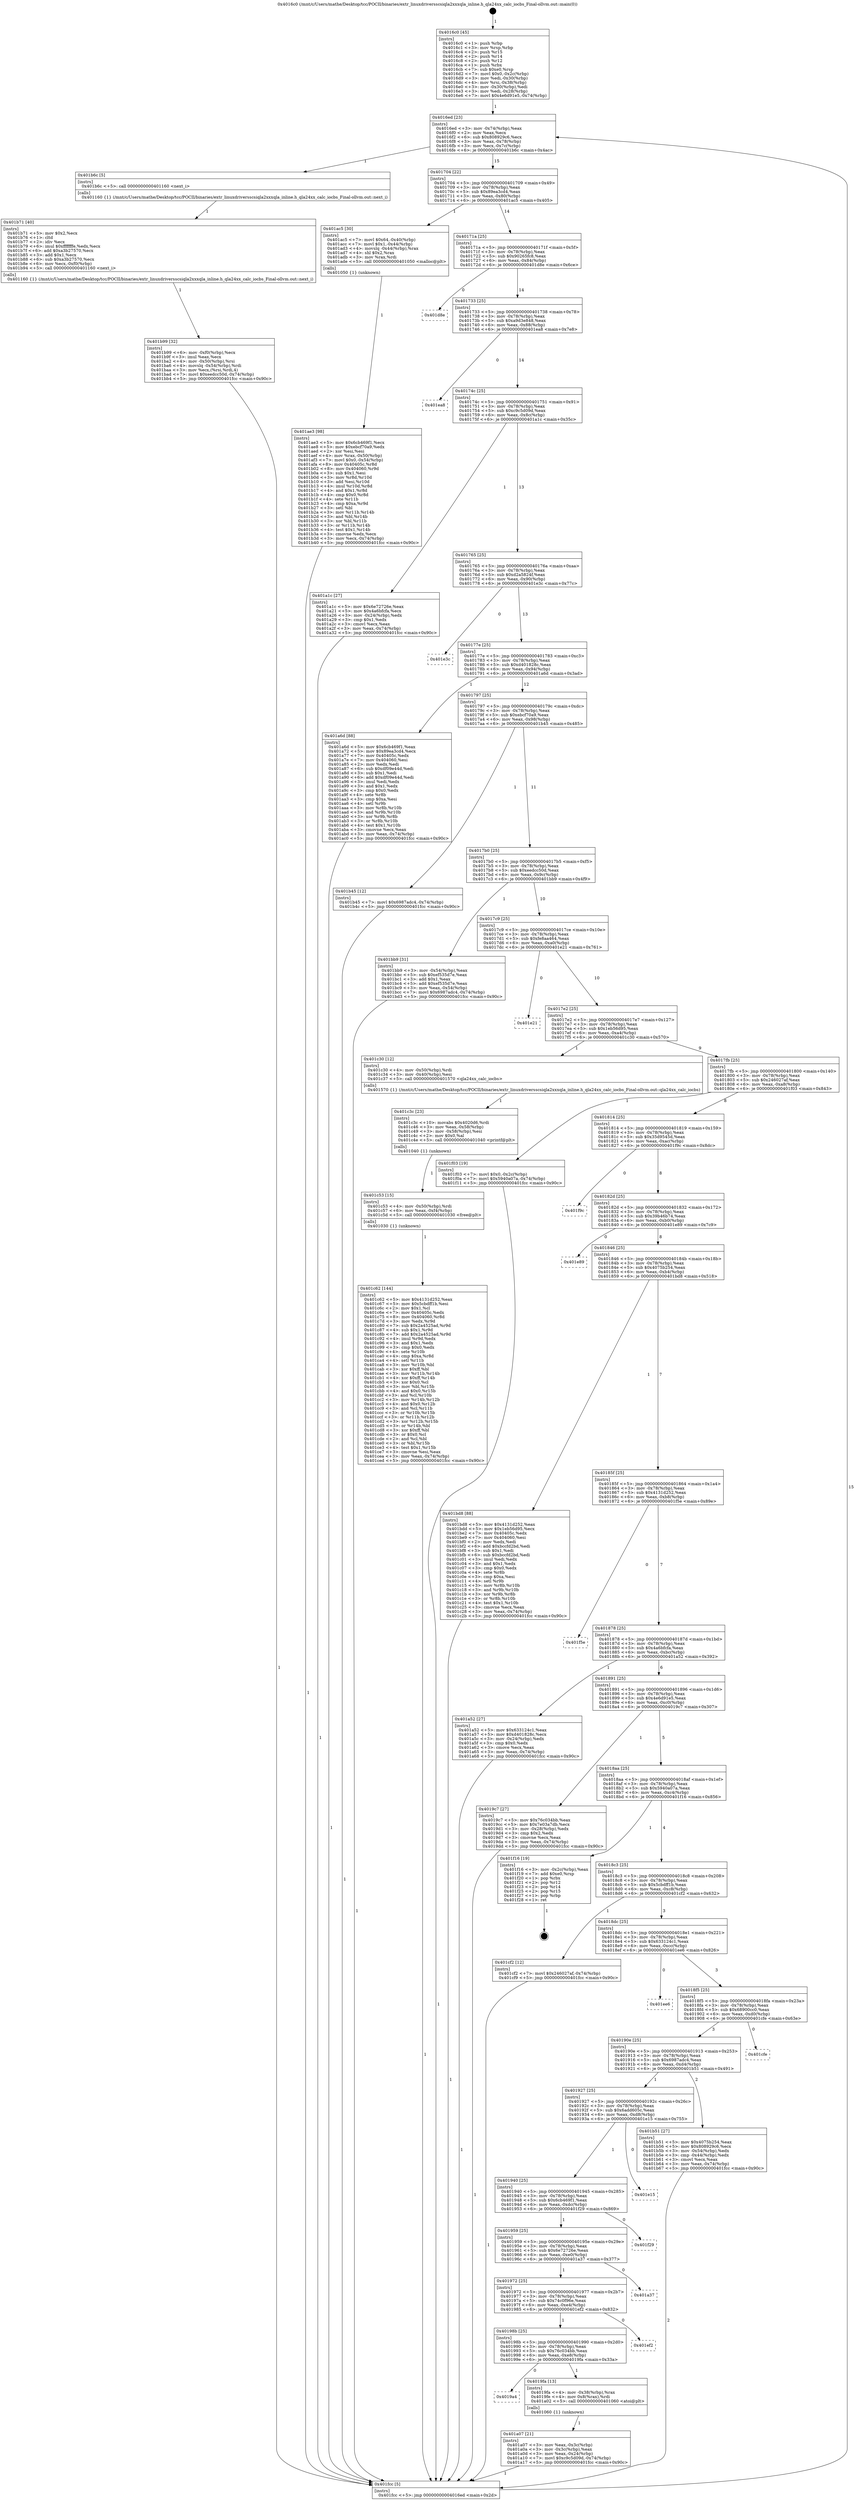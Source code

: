 digraph "0x4016c0" {
  label = "0x4016c0 (/mnt/c/Users/mathe/Desktop/tcc/POCII/binaries/extr_linuxdriversscsiqla2xxxqla_inline.h_qla24xx_calc_iocbs_Final-ollvm.out::main(0))"
  labelloc = "t"
  node[shape=record]

  Entry [label="",width=0.3,height=0.3,shape=circle,fillcolor=black,style=filled]
  "0x4016ed" [label="{
     0x4016ed [23]\l
     | [instrs]\l
     &nbsp;&nbsp;0x4016ed \<+3\>: mov -0x74(%rbp),%eax\l
     &nbsp;&nbsp;0x4016f0 \<+2\>: mov %eax,%ecx\l
     &nbsp;&nbsp;0x4016f2 \<+6\>: sub $0x808929c6,%ecx\l
     &nbsp;&nbsp;0x4016f8 \<+3\>: mov %eax,-0x78(%rbp)\l
     &nbsp;&nbsp;0x4016fb \<+3\>: mov %ecx,-0x7c(%rbp)\l
     &nbsp;&nbsp;0x4016fe \<+6\>: je 0000000000401b6c \<main+0x4ac\>\l
  }"]
  "0x401b6c" [label="{
     0x401b6c [5]\l
     | [instrs]\l
     &nbsp;&nbsp;0x401b6c \<+5\>: call 0000000000401160 \<next_i\>\l
     | [calls]\l
     &nbsp;&nbsp;0x401160 \{1\} (/mnt/c/Users/mathe/Desktop/tcc/POCII/binaries/extr_linuxdriversscsiqla2xxxqla_inline.h_qla24xx_calc_iocbs_Final-ollvm.out::next_i)\l
  }"]
  "0x401704" [label="{
     0x401704 [22]\l
     | [instrs]\l
     &nbsp;&nbsp;0x401704 \<+5\>: jmp 0000000000401709 \<main+0x49\>\l
     &nbsp;&nbsp;0x401709 \<+3\>: mov -0x78(%rbp),%eax\l
     &nbsp;&nbsp;0x40170c \<+5\>: sub $0x89ea3cd4,%eax\l
     &nbsp;&nbsp;0x401711 \<+3\>: mov %eax,-0x80(%rbp)\l
     &nbsp;&nbsp;0x401714 \<+6\>: je 0000000000401ac5 \<main+0x405\>\l
  }"]
  Exit [label="",width=0.3,height=0.3,shape=circle,fillcolor=black,style=filled,peripheries=2]
  "0x401ac5" [label="{
     0x401ac5 [30]\l
     | [instrs]\l
     &nbsp;&nbsp;0x401ac5 \<+7\>: movl $0x64,-0x40(%rbp)\l
     &nbsp;&nbsp;0x401acc \<+7\>: movl $0x1,-0x44(%rbp)\l
     &nbsp;&nbsp;0x401ad3 \<+4\>: movslq -0x44(%rbp),%rax\l
     &nbsp;&nbsp;0x401ad7 \<+4\>: shl $0x2,%rax\l
     &nbsp;&nbsp;0x401adb \<+3\>: mov %rax,%rdi\l
     &nbsp;&nbsp;0x401ade \<+5\>: call 0000000000401050 \<malloc@plt\>\l
     | [calls]\l
     &nbsp;&nbsp;0x401050 \{1\} (unknown)\l
  }"]
  "0x40171a" [label="{
     0x40171a [25]\l
     | [instrs]\l
     &nbsp;&nbsp;0x40171a \<+5\>: jmp 000000000040171f \<main+0x5f\>\l
     &nbsp;&nbsp;0x40171f \<+3\>: mov -0x78(%rbp),%eax\l
     &nbsp;&nbsp;0x401722 \<+5\>: sub $0x90265fc8,%eax\l
     &nbsp;&nbsp;0x401727 \<+6\>: mov %eax,-0x84(%rbp)\l
     &nbsp;&nbsp;0x40172d \<+6\>: je 0000000000401d8e \<main+0x6ce\>\l
  }"]
  "0x401c62" [label="{
     0x401c62 [144]\l
     | [instrs]\l
     &nbsp;&nbsp;0x401c62 \<+5\>: mov $0x4131d252,%eax\l
     &nbsp;&nbsp;0x401c67 \<+5\>: mov $0x5cbdff1b,%esi\l
     &nbsp;&nbsp;0x401c6c \<+2\>: mov $0x1,%cl\l
     &nbsp;&nbsp;0x401c6e \<+7\>: mov 0x40405c,%edx\l
     &nbsp;&nbsp;0x401c75 \<+8\>: mov 0x404060,%r8d\l
     &nbsp;&nbsp;0x401c7d \<+3\>: mov %edx,%r9d\l
     &nbsp;&nbsp;0x401c80 \<+7\>: sub $0x2a4525ad,%r9d\l
     &nbsp;&nbsp;0x401c87 \<+4\>: sub $0x1,%r9d\l
     &nbsp;&nbsp;0x401c8b \<+7\>: add $0x2a4525ad,%r9d\l
     &nbsp;&nbsp;0x401c92 \<+4\>: imul %r9d,%edx\l
     &nbsp;&nbsp;0x401c96 \<+3\>: and $0x1,%edx\l
     &nbsp;&nbsp;0x401c99 \<+3\>: cmp $0x0,%edx\l
     &nbsp;&nbsp;0x401c9c \<+4\>: sete %r10b\l
     &nbsp;&nbsp;0x401ca0 \<+4\>: cmp $0xa,%r8d\l
     &nbsp;&nbsp;0x401ca4 \<+4\>: setl %r11b\l
     &nbsp;&nbsp;0x401ca8 \<+3\>: mov %r10b,%bl\l
     &nbsp;&nbsp;0x401cab \<+3\>: xor $0xff,%bl\l
     &nbsp;&nbsp;0x401cae \<+3\>: mov %r11b,%r14b\l
     &nbsp;&nbsp;0x401cb1 \<+4\>: xor $0xff,%r14b\l
     &nbsp;&nbsp;0x401cb5 \<+3\>: xor $0x0,%cl\l
     &nbsp;&nbsp;0x401cb8 \<+3\>: mov %bl,%r15b\l
     &nbsp;&nbsp;0x401cbb \<+4\>: and $0x0,%r15b\l
     &nbsp;&nbsp;0x401cbf \<+3\>: and %cl,%r10b\l
     &nbsp;&nbsp;0x401cc2 \<+3\>: mov %r14b,%r12b\l
     &nbsp;&nbsp;0x401cc5 \<+4\>: and $0x0,%r12b\l
     &nbsp;&nbsp;0x401cc9 \<+3\>: and %cl,%r11b\l
     &nbsp;&nbsp;0x401ccc \<+3\>: or %r10b,%r15b\l
     &nbsp;&nbsp;0x401ccf \<+3\>: or %r11b,%r12b\l
     &nbsp;&nbsp;0x401cd2 \<+3\>: xor %r12b,%r15b\l
     &nbsp;&nbsp;0x401cd5 \<+3\>: or %r14b,%bl\l
     &nbsp;&nbsp;0x401cd8 \<+3\>: xor $0xff,%bl\l
     &nbsp;&nbsp;0x401cdb \<+3\>: or $0x0,%cl\l
     &nbsp;&nbsp;0x401cde \<+2\>: and %cl,%bl\l
     &nbsp;&nbsp;0x401ce0 \<+3\>: or %bl,%r15b\l
     &nbsp;&nbsp;0x401ce3 \<+4\>: test $0x1,%r15b\l
     &nbsp;&nbsp;0x401ce7 \<+3\>: cmovne %esi,%eax\l
     &nbsp;&nbsp;0x401cea \<+3\>: mov %eax,-0x74(%rbp)\l
     &nbsp;&nbsp;0x401ced \<+5\>: jmp 0000000000401fcc \<main+0x90c\>\l
  }"]
  "0x401d8e" [label="{
     0x401d8e\l
  }", style=dashed]
  "0x401733" [label="{
     0x401733 [25]\l
     | [instrs]\l
     &nbsp;&nbsp;0x401733 \<+5\>: jmp 0000000000401738 \<main+0x78\>\l
     &nbsp;&nbsp;0x401738 \<+3\>: mov -0x78(%rbp),%eax\l
     &nbsp;&nbsp;0x40173b \<+5\>: sub $0xa9d3e848,%eax\l
     &nbsp;&nbsp;0x401740 \<+6\>: mov %eax,-0x88(%rbp)\l
     &nbsp;&nbsp;0x401746 \<+6\>: je 0000000000401ea8 \<main+0x7e8\>\l
  }"]
  "0x401c53" [label="{
     0x401c53 [15]\l
     | [instrs]\l
     &nbsp;&nbsp;0x401c53 \<+4\>: mov -0x50(%rbp),%rdi\l
     &nbsp;&nbsp;0x401c57 \<+6\>: mov %eax,-0xf4(%rbp)\l
     &nbsp;&nbsp;0x401c5d \<+5\>: call 0000000000401030 \<free@plt\>\l
     | [calls]\l
     &nbsp;&nbsp;0x401030 \{1\} (unknown)\l
  }"]
  "0x401ea8" [label="{
     0x401ea8\l
  }", style=dashed]
  "0x40174c" [label="{
     0x40174c [25]\l
     | [instrs]\l
     &nbsp;&nbsp;0x40174c \<+5\>: jmp 0000000000401751 \<main+0x91\>\l
     &nbsp;&nbsp;0x401751 \<+3\>: mov -0x78(%rbp),%eax\l
     &nbsp;&nbsp;0x401754 \<+5\>: sub $0xc9c5d09d,%eax\l
     &nbsp;&nbsp;0x401759 \<+6\>: mov %eax,-0x8c(%rbp)\l
     &nbsp;&nbsp;0x40175f \<+6\>: je 0000000000401a1c \<main+0x35c\>\l
  }"]
  "0x401c3c" [label="{
     0x401c3c [23]\l
     | [instrs]\l
     &nbsp;&nbsp;0x401c3c \<+10\>: movabs $0x4020d6,%rdi\l
     &nbsp;&nbsp;0x401c46 \<+3\>: mov %eax,-0x58(%rbp)\l
     &nbsp;&nbsp;0x401c49 \<+3\>: mov -0x58(%rbp),%esi\l
     &nbsp;&nbsp;0x401c4c \<+2\>: mov $0x0,%al\l
     &nbsp;&nbsp;0x401c4e \<+5\>: call 0000000000401040 \<printf@plt\>\l
     | [calls]\l
     &nbsp;&nbsp;0x401040 \{1\} (unknown)\l
  }"]
  "0x401a1c" [label="{
     0x401a1c [27]\l
     | [instrs]\l
     &nbsp;&nbsp;0x401a1c \<+5\>: mov $0x6e72726e,%eax\l
     &nbsp;&nbsp;0x401a21 \<+5\>: mov $0x4a6bfcfa,%ecx\l
     &nbsp;&nbsp;0x401a26 \<+3\>: mov -0x24(%rbp),%edx\l
     &nbsp;&nbsp;0x401a29 \<+3\>: cmp $0x1,%edx\l
     &nbsp;&nbsp;0x401a2c \<+3\>: cmovl %ecx,%eax\l
     &nbsp;&nbsp;0x401a2f \<+3\>: mov %eax,-0x74(%rbp)\l
     &nbsp;&nbsp;0x401a32 \<+5\>: jmp 0000000000401fcc \<main+0x90c\>\l
  }"]
  "0x401765" [label="{
     0x401765 [25]\l
     | [instrs]\l
     &nbsp;&nbsp;0x401765 \<+5\>: jmp 000000000040176a \<main+0xaa\>\l
     &nbsp;&nbsp;0x40176a \<+3\>: mov -0x78(%rbp),%eax\l
     &nbsp;&nbsp;0x40176d \<+5\>: sub $0xd2a5824f,%eax\l
     &nbsp;&nbsp;0x401772 \<+6\>: mov %eax,-0x90(%rbp)\l
     &nbsp;&nbsp;0x401778 \<+6\>: je 0000000000401e3c \<main+0x77c\>\l
  }"]
  "0x401b99" [label="{
     0x401b99 [32]\l
     | [instrs]\l
     &nbsp;&nbsp;0x401b99 \<+6\>: mov -0xf0(%rbp),%ecx\l
     &nbsp;&nbsp;0x401b9f \<+3\>: imul %eax,%ecx\l
     &nbsp;&nbsp;0x401ba2 \<+4\>: mov -0x50(%rbp),%rsi\l
     &nbsp;&nbsp;0x401ba6 \<+4\>: movslq -0x54(%rbp),%rdi\l
     &nbsp;&nbsp;0x401baa \<+3\>: mov %ecx,(%rsi,%rdi,4)\l
     &nbsp;&nbsp;0x401bad \<+7\>: movl $0xeedcc50d,-0x74(%rbp)\l
     &nbsp;&nbsp;0x401bb4 \<+5\>: jmp 0000000000401fcc \<main+0x90c\>\l
  }"]
  "0x401e3c" [label="{
     0x401e3c\l
  }", style=dashed]
  "0x40177e" [label="{
     0x40177e [25]\l
     | [instrs]\l
     &nbsp;&nbsp;0x40177e \<+5\>: jmp 0000000000401783 \<main+0xc3\>\l
     &nbsp;&nbsp;0x401783 \<+3\>: mov -0x78(%rbp),%eax\l
     &nbsp;&nbsp;0x401786 \<+5\>: sub $0xd401828c,%eax\l
     &nbsp;&nbsp;0x40178b \<+6\>: mov %eax,-0x94(%rbp)\l
     &nbsp;&nbsp;0x401791 \<+6\>: je 0000000000401a6d \<main+0x3ad\>\l
  }"]
  "0x401b71" [label="{
     0x401b71 [40]\l
     | [instrs]\l
     &nbsp;&nbsp;0x401b71 \<+5\>: mov $0x2,%ecx\l
     &nbsp;&nbsp;0x401b76 \<+1\>: cltd\l
     &nbsp;&nbsp;0x401b77 \<+2\>: idiv %ecx\l
     &nbsp;&nbsp;0x401b79 \<+6\>: imul $0xfffffffe,%edx,%ecx\l
     &nbsp;&nbsp;0x401b7f \<+6\>: add $0xa3b27570,%ecx\l
     &nbsp;&nbsp;0x401b85 \<+3\>: add $0x1,%ecx\l
     &nbsp;&nbsp;0x401b88 \<+6\>: sub $0xa3b27570,%ecx\l
     &nbsp;&nbsp;0x401b8e \<+6\>: mov %ecx,-0xf0(%rbp)\l
     &nbsp;&nbsp;0x401b94 \<+5\>: call 0000000000401160 \<next_i\>\l
     | [calls]\l
     &nbsp;&nbsp;0x401160 \{1\} (/mnt/c/Users/mathe/Desktop/tcc/POCII/binaries/extr_linuxdriversscsiqla2xxxqla_inline.h_qla24xx_calc_iocbs_Final-ollvm.out::next_i)\l
  }"]
  "0x401a6d" [label="{
     0x401a6d [88]\l
     | [instrs]\l
     &nbsp;&nbsp;0x401a6d \<+5\>: mov $0x6cb469f1,%eax\l
     &nbsp;&nbsp;0x401a72 \<+5\>: mov $0x89ea3cd4,%ecx\l
     &nbsp;&nbsp;0x401a77 \<+7\>: mov 0x40405c,%edx\l
     &nbsp;&nbsp;0x401a7e \<+7\>: mov 0x404060,%esi\l
     &nbsp;&nbsp;0x401a85 \<+2\>: mov %edx,%edi\l
     &nbsp;&nbsp;0x401a87 \<+6\>: sub $0xdf09e44d,%edi\l
     &nbsp;&nbsp;0x401a8d \<+3\>: sub $0x1,%edi\l
     &nbsp;&nbsp;0x401a90 \<+6\>: add $0xdf09e44d,%edi\l
     &nbsp;&nbsp;0x401a96 \<+3\>: imul %edi,%edx\l
     &nbsp;&nbsp;0x401a99 \<+3\>: and $0x1,%edx\l
     &nbsp;&nbsp;0x401a9c \<+3\>: cmp $0x0,%edx\l
     &nbsp;&nbsp;0x401a9f \<+4\>: sete %r8b\l
     &nbsp;&nbsp;0x401aa3 \<+3\>: cmp $0xa,%esi\l
     &nbsp;&nbsp;0x401aa6 \<+4\>: setl %r9b\l
     &nbsp;&nbsp;0x401aaa \<+3\>: mov %r8b,%r10b\l
     &nbsp;&nbsp;0x401aad \<+3\>: and %r9b,%r10b\l
     &nbsp;&nbsp;0x401ab0 \<+3\>: xor %r9b,%r8b\l
     &nbsp;&nbsp;0x401ab3 \<+3\>: or %r8b,%r10b\l
     &nbsp;&nbsp;0x401ab6 \<+4\>: test $0x1,%r10b\l
     &nbsp;&nbsp;0x401aba \<+3\>: cmovne %ecx,%eax\l
     &nbsp;&nbsp;0x401abd \<+3\>: mov %eax,-0x74(%rbp)\l
     &nbsp;&nbsp;0x401ac0 \<+5\>: jmp 0000000000401fcc \<main+0x90c\>\l
  }"]
  "0x401797" [label="{
     0x401797 [25]\l
     | [instrs]\l
     &nbsp;&nbsp;0x401797 \<+5\>: jmp 000000000040179c \<main+0xdc\>\l
     &nbsp;&nbsp;0x40179c \<+3\>: mov -0x78(%rbp),%eax\l
     &nbsp;&nbsp;0x40179f \<+5\>: sub $0xebcf70a9,%eax\l
     &nbsp;&nbsp;0x4017a4 \<+6\>: mov %eax,-0x98(%rbp)\l
     &nbsp;&nbsp;0x4017aa \<+6\>: je 0000000000401b45 \<main+0x485\>\l
  }"]
  "0x401ae3" [label="{
     0x401ae3 [98]\l
     | [instrs]\l
     &nbsp;&nbsp;0x401ae3 \<+5\>: mov $0x6cb469f1,%ecx\l
     &nbsp;&nbsp;0x401ae8 \<+5\>: mov $0xebcf70a9,%edx\l
     &nbsp;&nbsp;0x401aed \<+2\>: xor %esi,%esi\l
     &nbsp;&nbsp;0x401aef \<+4\>: mov %rax,-0x50(%rbp)\l
     &nbsp;&nbsp;0x401af3 \<+7\>: movl $0x0,-0x54(%rbp)\l
     &nbsp;&nbsp;0x401afa \<+8\>: mov 0x40405c,%r8d\l
     &nbsp;&nbsp;0x401b02 \<+8\>: mov 0x404060,%r9d\l
     &nbsp;&nbsp;0x401b0a \<+3\>: sub $0x1,%esi\l
     &nbsp;&nbsp;0x401b0d \<+3\>: mov %r8d,%r10d\l
     &nbsp;&nbsp;0x401b10 \<+3\>: add %esi,%r10d\l
     &nbsp;&nbsp;0x401b13 \<+4\>: imul %r10d,%r8d\l
     &nbsp;&nbsp;0x401b17 \<+4\>: and $0x1,%r8d\l
     &nbsp;&nbsp;0x401b1b \<+4\>: cmp $0x0,%r8d\l
     &nbsp;&nbsp;0x401b1f \<+4\>: sete %r11b\l
     &nbsp;&nbsp;0x401b23 \<+4\>: cmp $0xa,%r9d\l
     &nbsp;&nbsp;0x401b27 \<+3\>: setl %bl\l
     &nbsp;&nbsp;0x401b2a \<+3\>: mov %r11b,%r14b\l
     &nbsp;&nbsp;0x401b2d \<+3\>: and %bl,%r14b\l
     &nbsp;&nbsp;0x401b30 \<+3\>: xor %bl,%r11b\l
     &nbsp;&nbsp;0x401b33 \<+3\>: or %r11b,%r14b\l
     &nbsp;&nbsp;0x401b36 \<+4\>: test $0x1,%r14b\l
     &nbsp;&nbsp;0x401b3a \<+3\>: cmovne %edx,%ecx\l
     &nbsp;&nbsp;0x401b3d \<+3\>: mov %ecx,-0x74(%rbp)\l
     &nbsp;&nbsp;0x401b40 \<+5\>: jmp 0000000000401fcc \<main+0x90c\>\l
  }"]
  "0x401b45" [label="{
     0x401b45 [12]\l
     | [instrs]\l
     &nbsp;&nbsp;0x401b45 \<+7\>: movl $0x6987adc4,-0x74(%rbp)\l
     &nbsp;&nbsp;0x401b4c \<+5\>: jmp 0000000000401fcc \<main+0x90c\>\l
  }"]
  "0x4017b0" [label="{
     0x4017b0 [25]\l
     | [instrs]\l
     &nbsp;&nbsp;0x4017b0 \<+5\>: jmp 00000000004017b5 \<main+0xf5\>\l
     &nbsp;&nbsp;0x4017b5 \<+3\>: mov -0x78(%rbp),%eax\l
     &nbsp;&nbsp;0x4017b8 \<+5\>: sub $0xeedcc50d,%eax\l
     &nbsp;&nbsp;0x4017bd \<+6\>: mov %eax,-0x9c(%rbp)\l
     &nbsp;&nbsp;0x4017c3 \<+6\>: je 0000000000401bb9 \<main+0x4f9\>\l
  }"]
  "0x401a07" [label="{
     0x401a07 [21]\l
     | [instrs]\l
     &nbsp;&nbsp;0x401a07 \<+3\>: mov %eax,-0x3c(%rbp)\l
     &nbsp;&nbsp;0x401a0a \<+3\>: mov -0x3c(%rbp),%eax\l
     &nbsp;&nbsp;0x401a0d \<+3\>: mov %eax,-0x24(%rbp)\l
     &nbsp;&nbsp;0x401a10 \<+7\>: movl $0xc9c5d09d,-0x74(%rbp)\l
     &nbsp;&nbsp;0x401a17 \<+5\>: jmp 0000000000401fcc \<main+0x90c\>\l
  }"]
  "0x401bb9" [label="{
     0x401bb9 [31]\l
     | [instrs]\l
     &nbsp;&nbsp;0x401bb9 \<+3\>: mov -0x54(%rbp),%eax\l
     &nbsp;&nbsp;0x401bbc \<+5\>: sub $0xef535d7e,%eax\l
     &nbsp;&nbsp;0x401bc1 \<+3\>: add $0x1,%eax\l
     &nbsp;&nbsp;0x401bc4 \<+5\>: add $0xef535d7e,%eax\l
     &nbsp;&nbsp;0x401bc9 \<+3\>: mov %eax,-0x54(%rbp)\l
     &nbsp;&nbsp;0x401bcc \<+7\>: movl $0x6987adc4,-0x74(%rbp)\l
     &nbsp;&nbsp;0x401bd3 \<+5\>: jmp 0000000000401fcc \<main+0x90c\>\l
  }"]
  "0x4017c9" [label="{
     0x4017c9 [25]\l
     | [instrs]\l
     &nbsp;&nbsp;0x4017c9 \<+5\>: jmp 00000000004017ce \<main+0x10e\>\l
     &nbsp;&nbsp;0x4017ce \<+3\>: mov -0x78(%rbp),%eax\l
     &nbsp;&nbsp;0x4017d1 \<+5\>: sub $0xfe8aa464,%eax\l
     &nbsp;&nbsp;0x4017d6 \<+6\>: mov %eax,-0xa0(%rbp)\l
     &nbsp;&nbsp;0x4017dc \<+6\>: je 0000000000401e21 \<main+0x761\>\l
  }"]
  "0x4019a4" [label="{
     0x4019a4\l
  }", style=dashed]
  "0x401e21" [label="{
     0x401e21\l
  }", style=dashed]
  "0x4017e2" [label="{
     0x4017e2 [25]\l
     | [instrs]\l
     &nbsp;&nbsp;0x4017e2 \<+5\>: jmp 00000000004017e7 \<main+0x127\>\l
     &nbsp;&nbsp;0x4017e7 \<+3\>: mov -0x78(%rbp),%eax\l
     &nbsp;&nbsp;0x4017ea \<+5\>: sub $0x1eb56d95,%eax\l
     &nbsp;&nbsp;0x4017ef \<+6\>: mov %eax,-0xa4(%rbp)\l
     &nbsp;&nbsp;0x4017f5 \<+6\>: je 0000000000401c30 \<main+0x570\>\l
  }"]
  "0x4019fa" [label="{
     0x4019fa [13]\l
     | [instrs]\l
     &nbsp;&nbsp;0x4019fa \<+4\>: mov -0x38(%rbp),%rax\l
     &nbsp;&nbsp;0x4019fe \<+4\>: mov 0x8(%rax),%rdi\l
     &nbsp;&nbsp;0x401a02 \<+5\>: call 0000000000401060 \<atoi@plt\>\l
     | [calls]\l
     &nbsp;&nbsp;0x401060 \{1\} (unknown)\l
  }"]
  "0x401c30" [label="{
     0x401c30 [12]\l
     | [instrs]\l
     &nbsp;&nbsp;0x401c30 \<+4\>: mov -0x50(%rbp),%rdi\l
     &nbsp;&nbsp;0x401c34 \<+3\>: mov -0x40(%rbp),%esi\l
     &nbsp;&nbsp;0x401c37 \<+5\>: call 0000000000401570 \<qla24xx_calc_iocbs\>\l
     | [calls]\l
     &nbsp;&nbsp;0x401570 \{1\} (/mnt/c/Users/mathe/Desktop/tcc/POCII/binaries/extr_linuxdriversscsiqla2xxxqla_inline.h_qla24xx_calc_iocbs_Final-ollvm.out::qla24xx_calc_iocbs)\l
  }"]
  "0x4017fb" [label="{
     0x4017fb [25]\l
     | [instrs]\l
     &nbsp;&nbsp;0x4017fb \<+5\>: jmp 0000000000401800 \<main+0x140\>\l
     &nbsp;&nbsp;0x401800 \<+3\>: mov -0x78(%rbp),%eax\l
     &nbsp;&nbsp;0x401803 \<+5\>: sub $0x246027af,%eax\l
     &nbsp;&nbsp;0x401808 \<+6\>: mov %eax,-0xa8(%rbp)\l
     &nbsp;&nbsp;0x40180e \<+6\>: je 0000000000401f03 \<main+0x843\>\l
  }"]
  "0x40198b" [label="{
     0x40198b [25]\l
     | [instrs]\l
     &nbsp;&nbsp;0x40198b \<+5\>: jmp 0000000000401990 \<main+0x2d0\>\l
     &nbsp;&nbsp;0x401990 \<+3\>: mov -0x78(%rbp),%eax\l
     &nbsp;&nbsp;0x401993 \<+5\>: sub $0x76c034bb,%eax\l
     &nbsp;&nbsp;0x401998 \<+6\>: mov %eax,-0xe8(%rbp)\l
     &nbsp;&nbsp;0x40199e \<+6\>: je 00000000004019fa \<main+0x33a\>\l
  }"]
  "0x401f03" [label="{
     0x401f03 [19]\l
     | [instrs]\l
     &nbsp;&nbsp;0x401f03 \<+7\>: movl $0x0,-0x2c(%rbp)\l
     &nbsp;&nbsp;0x401f0a \<+7\>: movl $0x5940a07a,-0x74(%rbp)\l
     &nbsp;&nbsp;0x401f11 \<+5\>: jmp 0000000000401fcc \<main+0x90c\>\l
  }"]
  "0x401814" [label="{
     0x401814 [25]\l
     | [instrs]\l
     &nbsp;&nbsp;0x401814 \<+5\>: jmp 0000000000401819 \<main+0x159\>\l
     &nbsp;&nbsp;0x401819 \<+3\>: mov -0x78(%rbp),%eax\l
     &nbsp;&nbsp;0x40181c \<+5\>: sub $0x35d9545d,%eax\l
     &nbsp;&nbsp;0x401821 \<+6\>: mov %eax,-0xac(%rbp)\l
     &nbsp;&nbsp;0x401827 \<+6\>: je 0000000000401f9c \<main+0x8dc\>\l
  }"]
  "0x401ef2" [label="{
     0x401ef2\l
  }", style=dashed]
  "0x401f9c" [label="{
     0x401f9c\l
  }", style=dashed]
  "0x40182d" [label="{
     0x40182d [25]\l
     | [instrs]\l
     &nbsp;&nbsp;0x40182d \<+5\>: jmp 0000000000401832 \<main+0x172\>\l
     &nbsp;&nbsp;0x401832 \<+3\>: mov -0x78(%rbp),%eax\l
     &nbsp;&nbsp;0x401835 \<+5\>: sub $0x39b46b74,%eax\l
     &nbsp;&nbsp;0x40183a \<+6\>: mov %eax,-0xb0(%rbp)\l
     &nbsp;&nbsp;0x401840 \<+6\>: je 0000000000401e89 \<main+0x7c9\>\l
  }"]
  "0x401972" [label="{
     0x401972 [25]\l
     | [instrs]\l
     &nbsp;&nbsp;0x401972 \<+5\>: jmp 0000000000401977 \<main+0x2b7\>\l
     &nbsp;&nbsp;0x401977 \<+3\>: mov -0x78(%rbp),%eax\l
     &nbsp;&nbsp;0x40197a \<+5\>: sub $0x74c0f96e,%eax\l
     &nbsp;&nbsp;0x40197f \<+6\>: mov %eax,-0xe4(%rbp)\l
     &nbsp;&nbsp;0x401985 \<+6\>: je 0000000000401ef2 \<main+0x832\>\l
  }"]
  "0x401e89" [label="{
     0x401e89\l
  }", style=dashed]
  "0x401846" [label="{
     0x401846 [25]\l
     | [instrs]\l
     &nbsp;&nbsp;0x401846 \<+5\>: jmp 000000000040184b \<main+0x18b\>\l
     &nbsp;&nbsp;0x40184b \<+3\>: mov -0x78(%rbp),%eax\l
     &nbsp;&nbsp;0x40184e \<+5\>: sub $0x4075b254,%eax\l
     &nbsp;&nbsp;0x401853 \<+6\>: mov %eax,-0xb4(%rbp)\l
     &nbsp;&nbsp;0x401859 \<+6\>: je 0000000000401bd8 \<main+0x518\>\l
  }"]
  "0x401a37" [label="{
     0x401a37\l
  }", style=dashed]
  "0x401bd8" [label="{
     0x401bd8 [88]\l
     | [instrs]\l
     &nbsp;&nbsp;0x401bd8 \<+5\>: mov $0x4131d252,%eax\l
     &nbsp;&nbsp;0x401bdd \<+5\>: mov $0x1eb56d95,%ecx\l
     &nbsp;&nbsp;0x401be2 \<+7\>: mov 0x40405c,%edx\l
     &nbsp;&nbsp;0x401be9 \<+7\>: mov 0x404060,%esi\l
     &nbsp;&nbsp;0x401bf0 \<+2\>: mov %edx,%edi\l
     &nbsp;&nbsp;0x401bf2 \<+6\>: add $0xbccfd2bd,%edi\l
     &nbsp;&nbsp;0x401bf8 \<+3\>: sub $0x1,%edi\l
     &nbsp;&nbsp;0x401bfb \<+6\>: sub $0xbccfd2bd,%edi\l
     &nbsp;&nbsp;0x401c01 \<+3\>: imul %edi,%edx\l
     &nbsp;&nbsp;0x401c04 \<+3\>: and $0x1,%edx\l
     &nbsp;&nbsp;0x401c07 \<+3\>: cmp $0x0,%edx\l
     &nbsp;&nbsp;0x401c0a \<+4\>: sete %r8b\l
     &nbsp;&nbsp;0x401c0e \<+3\>: cmp $0xa,%esi\l
     &nbsp;&nbsp;0x401c11 \<+4\>: setl %r9b\l
     &nbsp;&nbsp;0x401c15 \<+3\>: mov %r8b,%r10b\l
     &nbsp;&nbsp;0x401c18 \<+3\>: and %r9b,%r10b\l
     &nbsp;&nbsp;0x401c1b \<+3\>: xor %r9b,%r8b\l
     &nbsp;&nbsp;0x401c1e \<+3\>: or %r8b,%r10b\l
     &nbsp;&nbsp;0x401c21 \<+4\>: test $0x1,%r10b\l
     &nbsp;&nbsp;0x401c25 \<+3\>: cmovne %ecx,%eax\l
     &nbsp;&nbsp;0x401c28 \<+3\>: mov %eax,-0x74(%rbp)\l
     &nbsp;&nbsp;0x401c2b \<+5\>: jmp 0000000000401fcc \<main+0x90c\>\l
  }"]
  "0x40185f" [label="{
     0x40185f [25]\l
     | [instrs]\l
     &nbsp;&nbsp;0x40185f \<+5\>: jmp 0000000000401864 \<main+0x1a4\>\l
     &nbsp;&nbsp;0x401864 \<+3\>: mov -0x78(%rbp),%eax\l
     &nbsp;&nbsp;0x401867 \<+5\>: sub $0x4131d252,%eax\l
     &nbsp;&nbsp;0x40186c \<+6\>: mov %eax,-0xb8(%rbp)\l
     &nbsp;&nbsp;0x401872 \<+6\>: je 0000000000401f5e \<main+0x89e\>\l
  }"]
  "0x401959" [label="{
     0x401959 [25]\l
     | [instrs]\l
     &nbsp;&nbsp;0x401959 \<+5\>: jmp 000000000040195e \<main+0x29e\>\l
     &nbsp;&nbsp;0x40195e \<+3\>: mov -0x78(%rbp),%eax\l
     &nbsp;&nbsp;0x401961 \<+5\>: sub $0x6e72726e,%eax\l
     &nbsp;&nbsp;0x401966 \<+6\>: mov %eax,-0xe0(%rbp)\l
     &nbsp;&nbsp;0x40196c \<+6\>: je 0000000000401a37 \<main+0x377\>\l
  }"]
  "0x401f5e" [label="{
     0x401f5e\l
  }", style=dashed]
  "0x401878" [label="{
     0x401878 [25]\l
     | [instrs]\l
     &nbsp;&nbsp;0x401878 \<+5\>: jmp 000000000040187d \<main+0x1bd\>\l
     &nbsp;&nbsp;0x40187d \<+3\>: mov -0x78(%rbp),%eax\l
     &nbsp;&nbsp;0x401880 \<+5\>: sub $0x4a6bfcfa,%eax\l
     &nbsp;&nbsp;0x401885 \<+6\>: mov %eax,-0xbc(%rbp)\l
     &nbsp;&nbsp;0x40188b \<+6\>: je 0000000000401a52 \<main+0x392\>\l
  }"]
  "0x401f29" [label="{
     0x401f29\l
  }", style=dashed]
  "0x401a52" [label="{
     0x401a52 [27]\l
     | [instrs]\l
     &nbsp;&nbsp;0x401a52 \<+5\>: mov $0x633124c1,%eax\l
     &nbsp;&nbsp;0x401a57 \<+5\>: mov $0xd401828c,%ecx\l
     &nbsp;&nbsp;0x401a5c \<+3\>: mov -0x24(%rbp),%edx\l
     &nbsp;&nbsp;0x401a5f \<+3\>: cmp $0x0,%edx\l
     &nbsp;&nbsp;0x401a62 \<+3\>: cmove %ecx,%eax\l
     &nbsp;&nbsp;0x401a65 \<+3\>: mov %eax,-0x74(%rbp)\l
     &nbsp;&nbsp;0x401a68 \<+5\>: jmp 0000000000401fcc \<main+0x90c\>\l
  }"]
  "0x401891" [label="{
     0x401891 [25]\l
     | [instrs]\l
     &nbsp;&nbsp;0x401891 \<+5\>: jmp 0000000000401896 \<main+0x1d6\>\l
     &nbsp;&nbsp;0x401896 \<+3\>: mov -0x78(%rbp),%eax\l
     &nbsp;&nbsp;0x401899 \<+5\>: sub $0x4e6d91e5,%eax\l
     &nbsp;&nbsp;0x40189e \<+6\>: mov %eax,-0xc0(%rbp)\l
     &nbsp;&nbsp;0x4018a4 \<+6\>: je 00000000004019c7 \<main+0x307\>\l
  }"]
  "0x401940" [label="{
     0x401940 [25]\l
     | [instrs]\l
     &nbsp;&nbsp;0x401940 \<+5\>: jmp 0000000000401945 \<main+0x285\>\l
     &nbsp;&nbsp;0x401945 \<+3\>: mov -0x78(%rbp),%eax\l
     &nbsp;&nbsp;0x401948 \<+5\>: sub $0x6cb469f1,%eax\l
     &nbsp;&nbsp;0x40194d \<+6\>: mov %eax,-0xdc(%rbp)\l
     &nbsp;&nbsp;0x401953 \<+6\>: je 0000000000401f29 \<main+0x869\>\l
  }"]
  "0x4019c7" [label="{
     0x4019c7 [27]\l
     | [instrs]\l
     &nbsp;&nbsp;0x4019c7 \<+5\>: mov $0x76c034bb,%eax\l
     &nbsp;&nbsp;0x4019cc \<+5\>: mov $0x7e03a7db,%ecx\l
     &nbsp;&nbsp;0x4019d1 \<+3\>: mov -0x28(%rbp),%edx\l
     &nbsp;&nbsp;0x4019d4 \<+3\>: cmp $0x2,%edx\l
     &nbsp;&nbsp;0x4019d7 \<+3\>: cmovne %ecx,%eax\l
     &nbsp;&nbsp;0x4019da \<+3\>: mov %eax,-0x74(%rbp)\l
     &nbsp;&nbsp;0x4019dd \<+5\>: jmp 0000000000401fcc \<main+0x90c\>\l
  }"]
  "0x4018aa" [label="{
     0x4018aa [25]\l
     | [instrs]\l
     &nbsp;&nbsp;0x4018aa \<+5\>: jmp 00000000004018af \<main+0x1ef\>\l
     &nbsp;&nbsp;0x4018af \<+3\>: mov -0x78(%rbp),%eax\l
     &nbsp;&nbsp;0x4018b2 \<+5\>: sub $0x5940a07a,%eax\l
     &nbsp;&nbsp;0x4018b7 \<+6\>: mov %eax,-0xc4(%rbp)\l
     &nbsp;&nbsp;0x4018bd \<+6\>: je 0000000000401f16 \<main+0x856\>\l
  }"]
  "0x401fcc" [label="{
     0x401fcc [5]\l
     | [instrs]\l
     &nbsp;&nbsp;0x401fcc \<+5\>: jmp 00000000004016ed \<main+0x2d\>\l
  }"]
  "0x4016c0" [label="{
     0x4016c0 [45]\l
     | [instrs]\l
     &nbsp;&nbsp;0x4016c0 \<+1\>: push %rbp\l
     &nbsp;&nbsp;0x4016c1 \<+3\>: mov %rsp,%rbp\l
     &nbsp;&nbsp;0x4016c4 \<+2\>: push %r15\l
     &nbsp;&nbsp;0x4016c6 \<+2\>: push %r14\l
     &nbsp;&nbsp;0x4016c8 \<+2\>: push %r12\l
     &nbsp;&nbsp;0x4016ca \<+1\>: push %rbx\l
     &nbsp;&nbsp;0x4016cb \<+7\>: sub $0xe0,%rsp\l
     &nbsp;&nbsp;0x4016d2 \<+7\>: movl $0x0,-0x2c(%rbp)\l
     &nbsp;&nbsp;0x4016d9 \<+3\>: mov %edi,-0x30(%rbp)\l
     &nbsp;&nbsp;0x4016dc \<+4\>: mov %rsi,-0x38(%rbp)\l
     &nbsp;&nbsp;0x4016e0 \<+3\>: mov -0x30(%rbp),%edi\l
     &nbsp;&nbsp;0x4016e3 \<+3\>: mov %edi,-0x28(%rbp)\l
     &nbsp;&nbsp;0x4016e6 \<+7\>: movl $0x4e6d91e5,-0x74(%rbp)\l
  }"]
  "0x401e15" [label="{
     0x401e15\l
  }", style=dashed]
  "0x401f16" [label="{
     0x401f16 [19]\l
     | [instrs]\l
     &nbsp;&nbsp;0x401f16 \<+3\>: mov -0x2c(%rbp),%eax\l
     &nbsp;&nbsp;0x401f19 \<+7\>: add $0xe0,%rsp\l
     &nbsp;&nbsp;0x401f20 \<+1\>: pop %rbx\l
     &nbsp;&nbsp;0x401f21 \<+2\>: pop %r12\l
     &nbsp;&nbsp;0x401f23 \<+2\>: pop %r14\l
     &nbsp;&nbsp;0x401f25 \<+2\>: pop %r15\l
     &nbsp;&nbsp;0x401f27 \<+1\>: pop %rbp\l
     &nbsp;&nbsp;0x401f28 \<+1\>: ret\l
  }"]
  "0x4018c3" [label="{
     0x4018c3 [25]\l
     | [instrs]\l
     &nbsp;&nbsp;0x4018c3 \<+5\>: jmp 00000000004018c8 \<main+0x208\>\l
     &nbsp;&nbsp;0x4018c8 \<+3\>: mov -0x78(%rbp),%eax\l
     &nbsp;&nbsp;0x4018cb \<+5\>: sub $0x5cbdff1b,%eax\l
     &nbsp;&nbsp;0x4018d0 \<+6\>: mov %eax,-0xc8(%rbp)\l
     &nbsp;&nbsp;0x4018d6 \<+6\>: je 0000000000401cf2 \<main+0x632\>\l
  }"]
  "0x401927" [label="{
     0x401927 [25]\l
     | [instrs]\l
     &nbsp;&nbsp;0x401927 \<+5\>: jmp 000000000040192c \<main+0x26c\>\l
     &nbsp;&nbsp;0x40192c \<+3\>: mov -0x78(%rbp),%eax\l
     &nbsp;&nbsp;0x40192f \<+5\>: sub $0x6add605c,%eax\l
     &nbsp;&nbsp;0x401934 \<+6\>: mov %eax,-0xd8(%rbp)\l
     &nbsp;&nbsp;0x40193a \<+6\>: je 0000000000401e15 \<main+0x755\>\l
  }"]
  "0x401cf2" [label="{
     0x401cf2 [12]\l
     | [instrs]\l
     &nbsp;&nbsp;0x401cf2 \<+7\>: movl $0x246027af,-0x74(%rbp)\l
     &nbsp;&nbsp;0x401cf9 \<+5\>: jmp 0000000000401fcc \<main+0x90c\>\l
  }"]
  "0x4018dc" [label="{
     0x4018dc [25]\l
     | [instrs]\l
     &nbsp;&nbsp;0x4018dc \<+5\>: jmp 00000000004018e1 \<main+0x221\>\l
     &nbsp;&nbsp;0x4018e1 \<+3\>: mov -0x78(%rbp),%eax\l
     &nbsp;&nbsp;0x4018e4 \<+5\>: sub $0x633124c1,%eax\l
     &nbsp;&nbsp;0x4018e9 \<+6\>: mov %eax,-0xcc(%rbp)\l
     &nbsp;&nbsp;0x4018ef \<+6\>: je 0000000000401ee6 \<main+0x826\>\l
  }"]
  "0x401b51" [label="{
     0x401b51 [27]\l
     | [instrs]\l
     &nbsp;&nbsp;0x401b51 \<+5\>: mov $0x4075b254,%eax\l
     &nbsp;&nbsp;0x401b56 \<+5\>: mov $0x808929c6,%ecx\l
     &nbsp;&nbsp;0x401b5b \<+3\>: mov -0x54(%rbp),%edx\l
     &nbsp;&nbsp;0x401b5e \<+3\>: cmp -0x44(%rbp),%edx\l
     &nbsp;&nbsp;0x401b61 \<+3\>: cmovl %ecx,%eax\l
     &nbsp;&nbsp;0x401b64 \<+3\>: mov %eax,-0x74(%rbp)\l
     &nbsp;&nbsp;0x401b67 \<+5\>: jmp 0000000000401fcc \<main+0x90c\>\l
  }"]
  "0x401ee6" [label="{
     0x401ee6\l
  }", style=dashed]
  "0x4018f5" [label="{
     0x4018f5 [25]\l
     | [instrs]\l
     &nbsp;&nbsp;0x4018f5 \<+5\>: jmp 00000000004018fa \<main+0x23a\>\l
     &nbsp;&nbsp;0x4018fa \<+3\>: mov -0x78(%rbp),%eax\l
     &nbsp;&nbsp;0x4018fd \<+5\>: sub $0x68900cc0,%eax\l
     &nbsp;&nbsp;0x401902 \<+6\>: mov %eax,-0xd0(%rbp)\l
     &nbsp;&nbsp;0x401908 \<+6\>: je 0000000000401cfe \<main+0x63e\>\l
  }"]
  "0x40190e" [label="{
     0x40190e [25]\l
     | [instrs]\l
     &nbsp;&nbsp;0x40190e \<+5\>: jmp 0000000000401913 \<main+0x253\>\l
     &nbsp;&nbsp;0x401913 \<+3\>: mov -0x78(%rbp),%eax\l
     &nbsp;&nbsp;0x401916 \<+5\>: sub $0x6987adc4,%eax\l
     &nbsp;&nbsp;0x40191b \<+6\>: mov %eax,-0xd4(%rbp)\l
     &nbsp;&nbsp;0x401921 \<+6\>: je 0000000000401b51 \<main+0x491\>\l
  }"]
  "0x401cfe" [label="{
     0x401cfe\l
  }", style=dashed]
  Entry -> "0x4016c0" [label=" 1"]
  "0x4016ed" -> "0x401b6c" [label=" 1"]
  "0x4016ed" -> "0x401704" [label=" 15"]
  "0x401f16" -> Exit [label=" 1"]
  "0x401704" -> "0x401ac5" [label=" 1"]
  "0x401704" -> "0x40171a" [label=" 14"]
  "0x401f03" -> "0x401fcc" [label=" 1"]
  "0x40171a" -> "0x401d8e" [label=" 0"]
  "0x40171a" -> "0x401733" [label=" 14"]
  "0x401cf2" -> "0x401fcc" [label=" 1"]
  "0x401733" -> "0x401ea8" [label=" 0"]
  "0x401733" -> "0x40174c" [label=" 14"]
  "0x401c62" -> "0x401fcc" [label=" 1"]
  "0x40174c" -> "0x401a1c" [label=" 1"]
  "0x40174c" -> "0x401765" [label=" 13"]
  "0x401c53" -> "0x401c62" [label=" 1"]
  "0x401765" -> "0x401e3c" [label=" 0"]
  "0x401765" -> "0x40177e" [label=" 13"]
  "0x401c3c" -> "0x401c53" [label=" 1"]
  "0x40177e" -> "0x401a6d" [label=" 1"]
  "0x40177e" -> "0x401797" [label=" 12"]
  "0x401c30" -> "0x401c3c" [label=" 1"]
  "0x401797" -> "0x401b45" [label=" 1"]
  "0x401797" -> "0x4017b0" [label=" 11"]
  "0x401bd8" -> "0x401fcc" [label=" 1"]
  "0x4017b0" -> "0x401bb9" [label=" 1"]
  "0x4017b0" -> "0x4017c9" [label=" 10"]
  "0x401bb9" -> "0x401fcc" [label=" 1"]
  "0x4017c9" -> "0x401e21" [label=" 0"]
  "0x4017c9" -> "0x4017e2" [label=" 10"]
  "0x401b99" -> "0x401fcc" [label=" 1"]
  "0x4017e2" -> "0x401c30" [label=" 1"]
  "0x4017e2" -> "0x4017fb" [label=" 9"]
  "0x401b71" -> "0x401b99" [label=" 1"]
  "0x4017fb" -> "0x401f03" [label=" 1"]
  "0x4017fb" -> "0x401814" [label=" 8"]
  "0x401b51" -> "0x401fcc" [label=" 2"]
  "0x401814" -> "0x401f9c" [label=" 0"]
  "0x401814" -> "0x40182d" [label=" 8"]
  "0x401b45" -> "0x401fcc" [label=" 1"]
  "0x40182d" -> "0x401e89" [label=" 0"]
  "0x40182d" -> "0x401846" [label=" 8"]
  "0x401ac5" -> "0x401ae3" [label=" 1"]
  "0x401846" -> "0x401bd8" [label=" 1"]
  "0x401846" -> "0x40185f" [label=" 7"]
  "0x401a6d" -> "0x401fcc" [label=" 1"]
  "0x40185f" -> "0x401f5e" [label=" 0"]
  "0x40185f" -> "0x401878" [label=" 7"]
  "0x401a1c" -> "0x401fcc" [label=" 1"]
  "0x401878" -> "0x401a52" [label=" 1"]
  "0x401878" -> "0x401891" [label=" 6"]
  "0x401a07" -> "0x401fcc" [label=" 1"]
  "0x401891" -> "0x4019c7" [label=" 1"]
  "0x401891" -> "0x4018aa" [label=" 5"]
  "0x4019c7" -> "0x401fcc" [label=" 1"]
  "0x4016c0" -> "0x4016ed" [label=" 1"]
  "0x401fcc" -> "0x4016ed" [label=" 15"]
  "0x40198b" -> "0x4019a4" [label=" 0"]
  "0x4018aa" -> "0x401f16" [label=" 1"]
  "0x4018aa" -> "0x4018c3" [label=" 4"]
  "0x40198b" -> "0x4019fa" [label=" 1"]
  "0x4018c3" -> "0x401cf2" [label=" 1"]
  "0x4018c3" -> "0x4018dc" [label=" 3"]
  "0x401972" -> "0x40198b" [label=" 1"]
  "0x4018dc" -> "0x401ee6" [label=" 0"]
  "0x4018dc" -> "0x4018f5" [label=" 3"]
  "0x401972" -> "0x401ef2" [label=" 0"]
  "0x4018f5" -> "0x401cfe" [label=" 0"]
  "0x4018f5" -> "0x40190e" [label=" 3"]
  "0x401ae3" -> "0x401fcc" [label=" 1"]
  "0x40190e" -> "0x401b51" [label=" 2"]
  "0x40190e" -> "0x401927" [label=" 1"]
  "0x401b6c" -> "0x401b71" [label=" 1"]
  "0x401927" -> "0x401e15" [label=" 0"]
  "0x401927" -> "0x401940" [label=" 1"]
  "0x4019fa" -> "0x401a07" [label=" 1"]
  "0x401940" -> "0x401f29" [label=" 0"]
  "0x401940" -> "0x401959" [label=" 1"]
  "0x401a52" -> "0x401fcc" [label=" 1"]
  "0x401959" -> "0x401a37" [label=" 0"]
  "0x401959" -> "0x401972" [label=" 1"]
}
